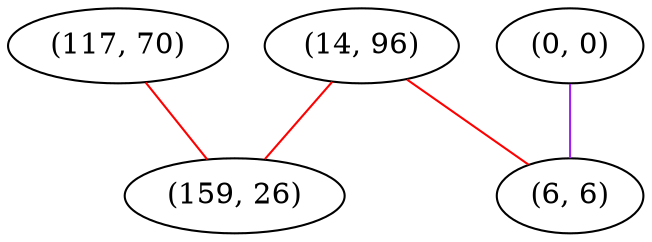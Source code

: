 graph "" {
"(117, 70)";
"(0, 0)";
"(14, 96)";
"(159, 26)";
"(6, 6)";
"(117, 70)" -- "(159, 26)"  [color=red, key=0, weight=1];
"(0, 0)" -- "(6, 6)"  [color=purple, key=0, weight=4];
"(14, 96)" -- "(159, 26)"  [color=red, key=0, weight=1];
"(14, 96)" -- "(6, 6)"  [color=red, key=0, weight=1];
}
